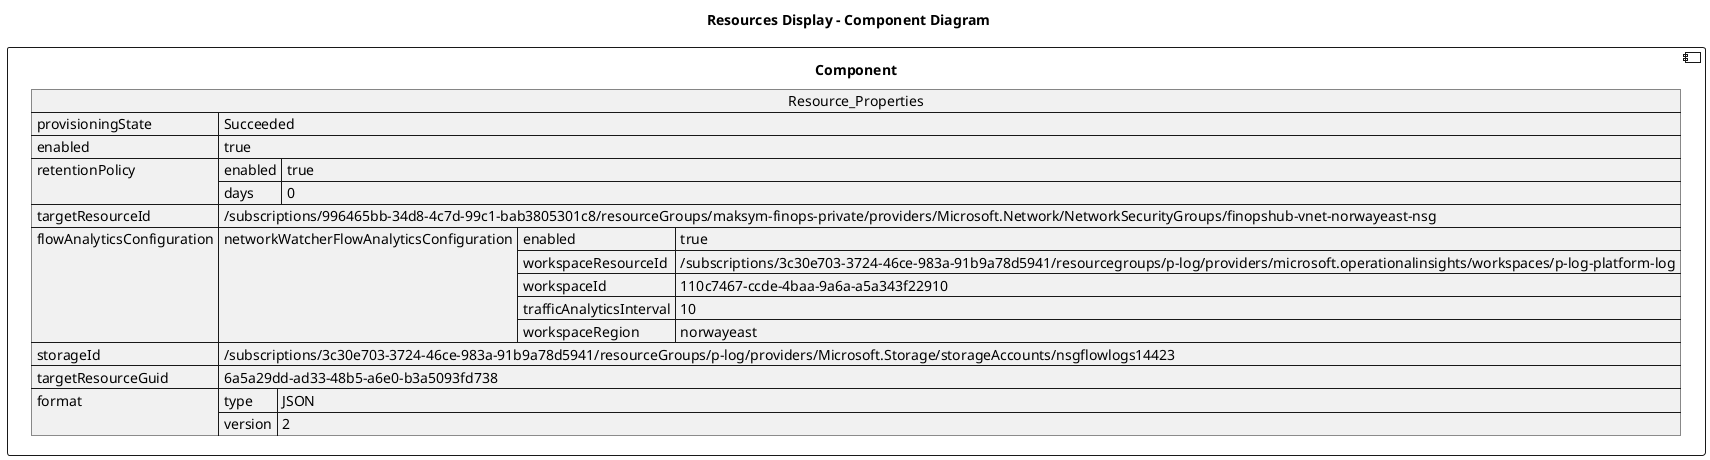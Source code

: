 @startuml

title Resources Display - Component Diagram

component Component {

json  Resource_Properties {
  "provisioningState": "Succeeded",
  "enabled": true,
  "retentionPolicy": {
    "enabled": true,
    "days": 0
  },
  "targetResourceId": "/subscriptions/996465bb-34d8-4c7d-99c1-bab3805301c8/resourceGroups/maksym-finops-private/providers/Microsoft.Network/NetworkSecurityGroups/finopshub-vnet-norwayeast-nsg",
  "flowAnalyticsConfiguration": {
    "networkWatcherFlowAnalyticsConfiguration": {
      "enabled": true,
      "workspaceResourceId": "/subscriptions/3c30e703-3724-46ce-983a-91b9a78d5941/resourcegroups/p-log/providers/microsoft.operationalinsights/workspaces/p-log-platform-log",
      "workspaceId": "110c7467-ccde-4baa-9a6a-a5a343f22910",
      "trafficAnalyticsInterval": 10,
      "workspaceRegion": "norwayeast"
    }
  },
  "storageId": "/subscriptions/3c30e703-3724-46ce-983a-91b9a78d5941/resourceGroups/p-log/providers/Microsoft.Storage/storageAccounts/nsgflowlogs14423",
  "targetResourceGuid": "6a5a29dd-ad33-48b5-a6e0-b3a5093fd738",
  "format": {
    "type": "JSON",
    "version": 2
  }
}
}
@enduml
